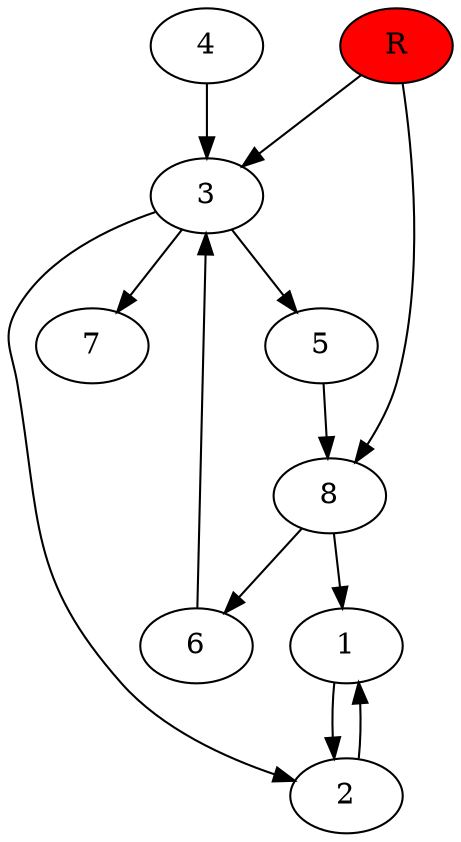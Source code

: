 digraph prb8291 {
	1
	2
	3
	4
	5
	6
	7
	8
	R [fillcolor="#ff0000" style=filled]
	1 -> 2
	2 -> 1
	3 -> 2
	3 -> 5
	3 -> 7
	4 -> 3
	5 -> 8
	6 -> 3
	8 -> 1
	8 -> 6
	R -> 3
	R -> 8
}
